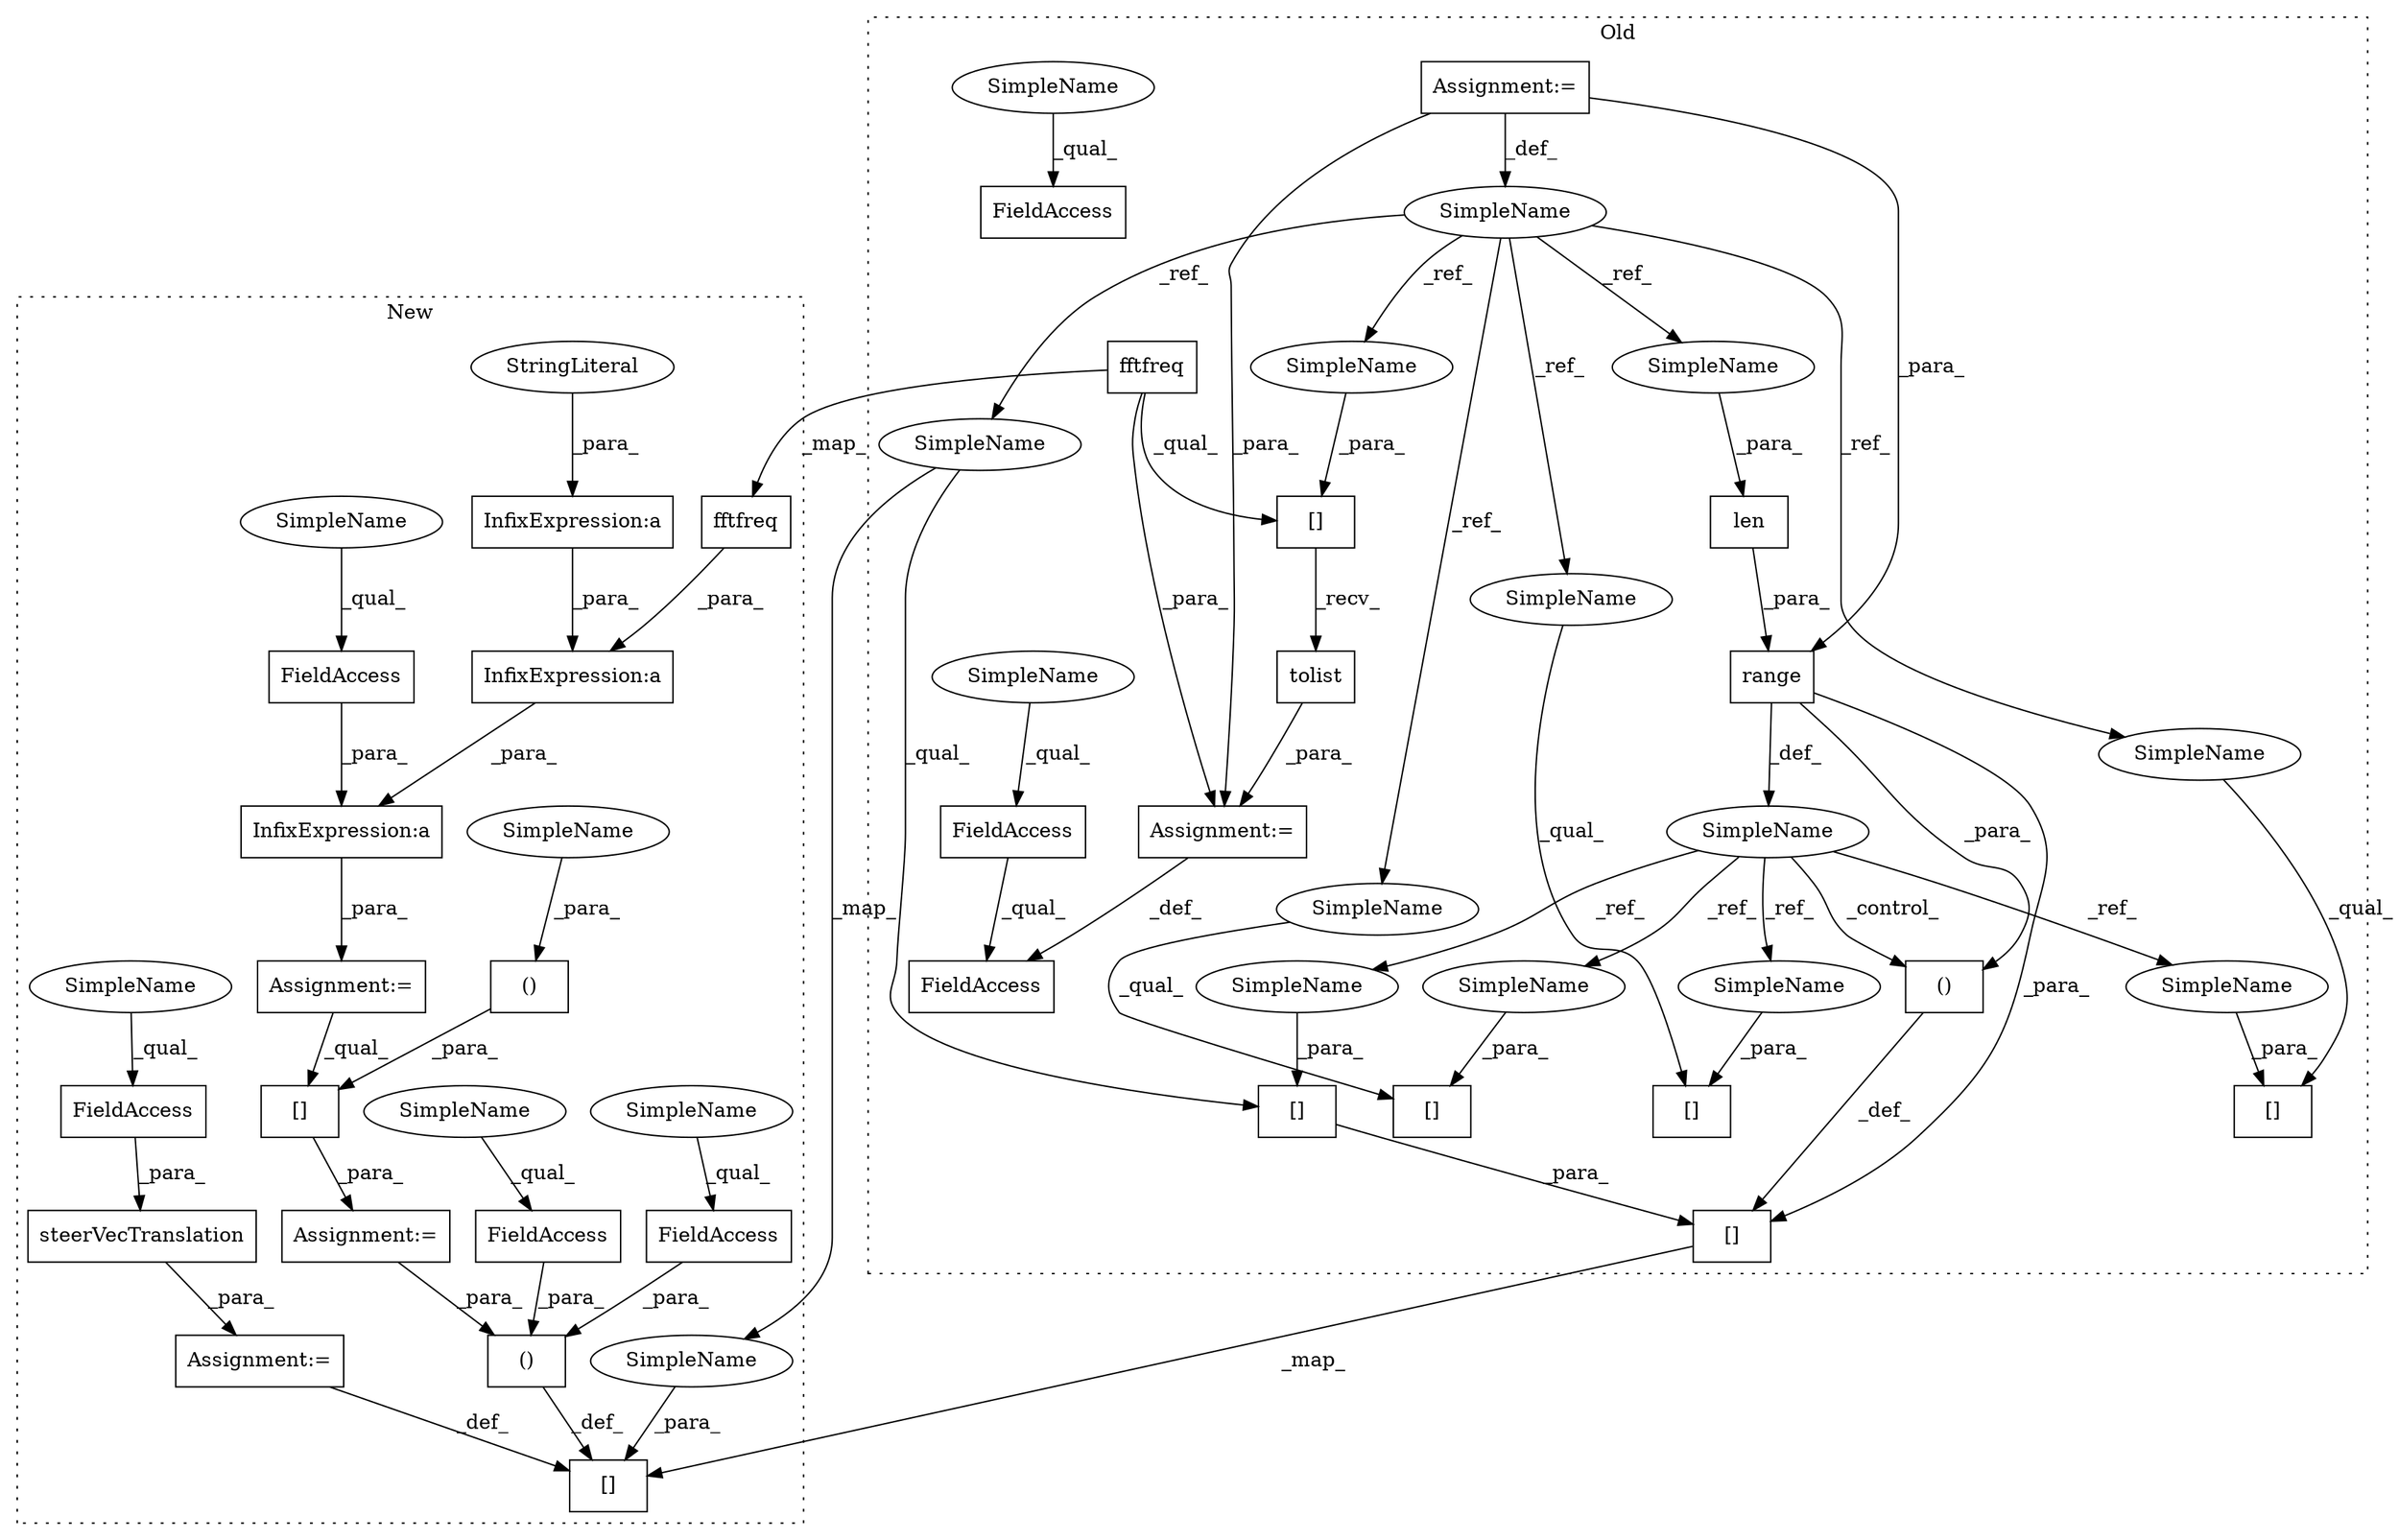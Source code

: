 digraph G {
subgraph cluster0 {
1 [label="tolist" a="32" s="18124" l="8" shape="box"];
3 [label="Assignment:=" a="7" s="18095" l="1" shape="box"];
5 [label="Assignment:=" a="7" s="18050" l="1" shape="box"];
6 [label="len" a="32" s="18353,18358" l="4,1" shape="box"];
7 [label="range" a="32" s="18347,18359" l="6,1" shape="box"];
8 [label="[]" a="2" s="18500,18509" l="2,1" shape="box"];
9 [label="fftfreq" a="32" s="18111" l="9" shape="box"];
11 [label="[]" a="2" s="18096,18122" l="25,1" shape="box"];
12 [label="SimpleName" a="42" s="18049" l="1" shape="ellipse"];
13 [label="[]" a="2" s="18814,18823" l="2,1" shape="box"];
14 [label="FieldAccess" a="22" s="18079" l="16" shape="box"];
15 [label="[]" a="2" s="18430,18439" l="2,1" shape="box"];
16 [label="FieldAccess" a="22" s="18079" l="14" shape="box"];
17 [label="[]" a="2" s="18894,18903" l="2,1" shape="box"];
18 [label="SimpleName" a="42" s="18337" l="7" shape="ellipse"];
19 [label="[]" a="2" s="18811,18824" l="3,1" shape="box"];
25 [label="()" a="106" s="18632" l="164" shape="box"];
29 [label="FieldAccess" a="22" s="18561" l="14" shape="box"];
36 [label="SimpleName" a="42" s="18079" l="4" shape="ellipse"];
37 [label="SimpleName" a="42" s="18561" l="4" shape="ellipse"];
38 [label="SimpleName" a="42" s="18430" l="1" shape="ellipse"];
39 [label="SimpleName" a="42" s="18500" l="1" shape="ellipse"];
40 [label="SimpleName" a="42" s="18357" l="1" shape="ellipse"];
41 [label="SimpleName" a="42" s="18121" l="1" shape="ellipse"];
42 [label="SimpleName" a="42" s="18894" l="1" shape="ellipse"];
43 [label="SimpleName" a="42" s="18814" l="1" shape="ellipse"];
46 [label="SimpleName" a="42" s="18432" l="7" shape="ellipse"];
47 [label="SimpleName" a="42" s="18502" l="7" shape="ellipse"];
48 [label="SimpleName" a="42" s="18816" l="7" shape="ellipse"];
49 [label="SimpleName" a="42" s="18896" l="7" shape="ellipse"];
label = "Old";
style="dotted";
}
subgraph cluster1 {
2 [label="[]" a="2" s="16707,16740" l="12,2" shape="box"];
4 [label="Assignment:=" a="7" s="16203" l="1" shape="box"];
10 [label="fftfreq" a="32" s="16248" l="9" shape="box"];
20 [label="[]" a="2" s="17076,17080" l="3,1" shape="box"];
21 [label="InfixExpression:a" a="27" s="16224" l="3" shape="box"];
22 [label="InfixExpression:a" a="27" s="16230" l="3" shape="box"];
23 [label="()" a="106" s="16719" l="21" shape="box"];
24 [label="InfixExpression:a" a="27" s="16258" l="3" shape="box"];
26 [label="()" a="106" s="16841" l="220" shape="box"];
27 [label="FieldAccess" a="22" s="16861" l="7" shape="box"];
28 [label="FieldAccess" a="22" s="16446" l="10" shape="box"];
30 [label="FieldAccess" a="22" s="16841" l="7" shape="box"];
31 [label="FieldAccess" a="22" s="16261" l="6" shape="box"];
32 [label="steerVecTranslation" a="32" s="16426,16456" l="20,1" shape="box"];
33 [label="Assignment:=" a="7" s="16706" l="1" shape="box"];
34 [label="StringLiteral" a="45" s="16207" l="17" shape="ellipse"];
35 [label="Assignment:=" a="7" s="16425" l="1" shape="box"];
44 [label="SimpleName" a="42" s="17079" l="1" shape="ellipse"];
45 [label="SimpleName" a="42" s="16719" l="1" shape="ellipse"];
50 [label="SimpleName" a="42" s="16446" l="4" shape="ellipse"];
51 [label="SimpleName" a="42" s="16861" l="4" shape="ellipse"];
52 [label="SimpleName" a="42" s="16841" l="4" shape="ellipse"];
53 [label="SimpleName" a="42" s="16261" l="4" shape="ellipse"];
label = "New";
style="dotted";
}
1 -> 3 [label="_para_"];
2 -> 33 [label="_para_"];
3 -> 14 [label="_def_"];
4 -> 2 [label="_qual_"];
5 -> 3 [label="_para_"];
5 -> 12 [label="_def_"];
5 -> 7 [label="_para_"];
6 -> 7 [label="_para_"];
7 -> 25 [label="_para_"];
7 -> 18 [label="_def_"];
7 -> 19 [label="_para_"];
9 -> 10 [label="_map_"];
9 -> 11 [label="_qual_"];
9 -> 3 [label="_para_"];
10 -> 22 [label="_para_"];
11 -> 1 [label="_recv_"];
12 -> 42 [label="_ref_"];
12 -> 43 [label="_ref_"];
12 -> 39 [label="_ref_"];
12 -> 41 [label="_ref_"];
12 -> 40 [label="_ref_"];
12 -> 38 [label="_ref_"];
13 -> 19 [label="_para_"];
16 -> 14 [label="_qual_"];
18 -> 25 [label="_control_"];
18 -> 48 [label="_ref_"];
18 -> 46 [label="_ref_"];
18 -> 47 [label="_ref_"];
18 -> 49 [label="_ref_"];
19 -> 20 [label="_map_"];
21 -> 22 [label="_para_"];
22 -> 24 [label="_para_"];
23 -> 2 [label="_para_"];
24 -> 4 [label="_para_"];
25 -> 19 [label="_def_"];
26 -> 20 [label="_def_"];
27 -> 26 [label="_para_"];
28 -> 32 [label="_para_"];
30 -> 26 [label="_para_"];
31 -> 24 [label="_para_"];
32 -> 35 [label="_para_"];
33 -> 26 [label="_para_"];
34 -> 21 [label="_para_"];
35 -> 20 [label="_def_"];
36 -> 16 [label="_qual_"];
37 -> 29 [label="_qual_"];
38 -> 15 [label="_qual_"];
39 -> 8 [label="_qual_"];
40 -> 6 [label="_para_"];
41 -> 11 [label="_para_"];
42 -> 17 [label="_qual_"];
43 -> 13 [label="_qual_"];
43 -> 44 [label="_map_"];
44 -> 20 [label="_para_"];
45 -> 23 [label="_para_"];
46 -> 15 [label="_para_"];
47 -> 8 [label="_para_"];
48 -> 13 [label="_para_"];
49 -> 17 [label="_para_"];
50 -> 28 [label="_qual_"];
51 -> 27 [label="_qual_"];
52 -> 30 [label="_qual_"];
53 -> 31 [label="_qual_"];
}